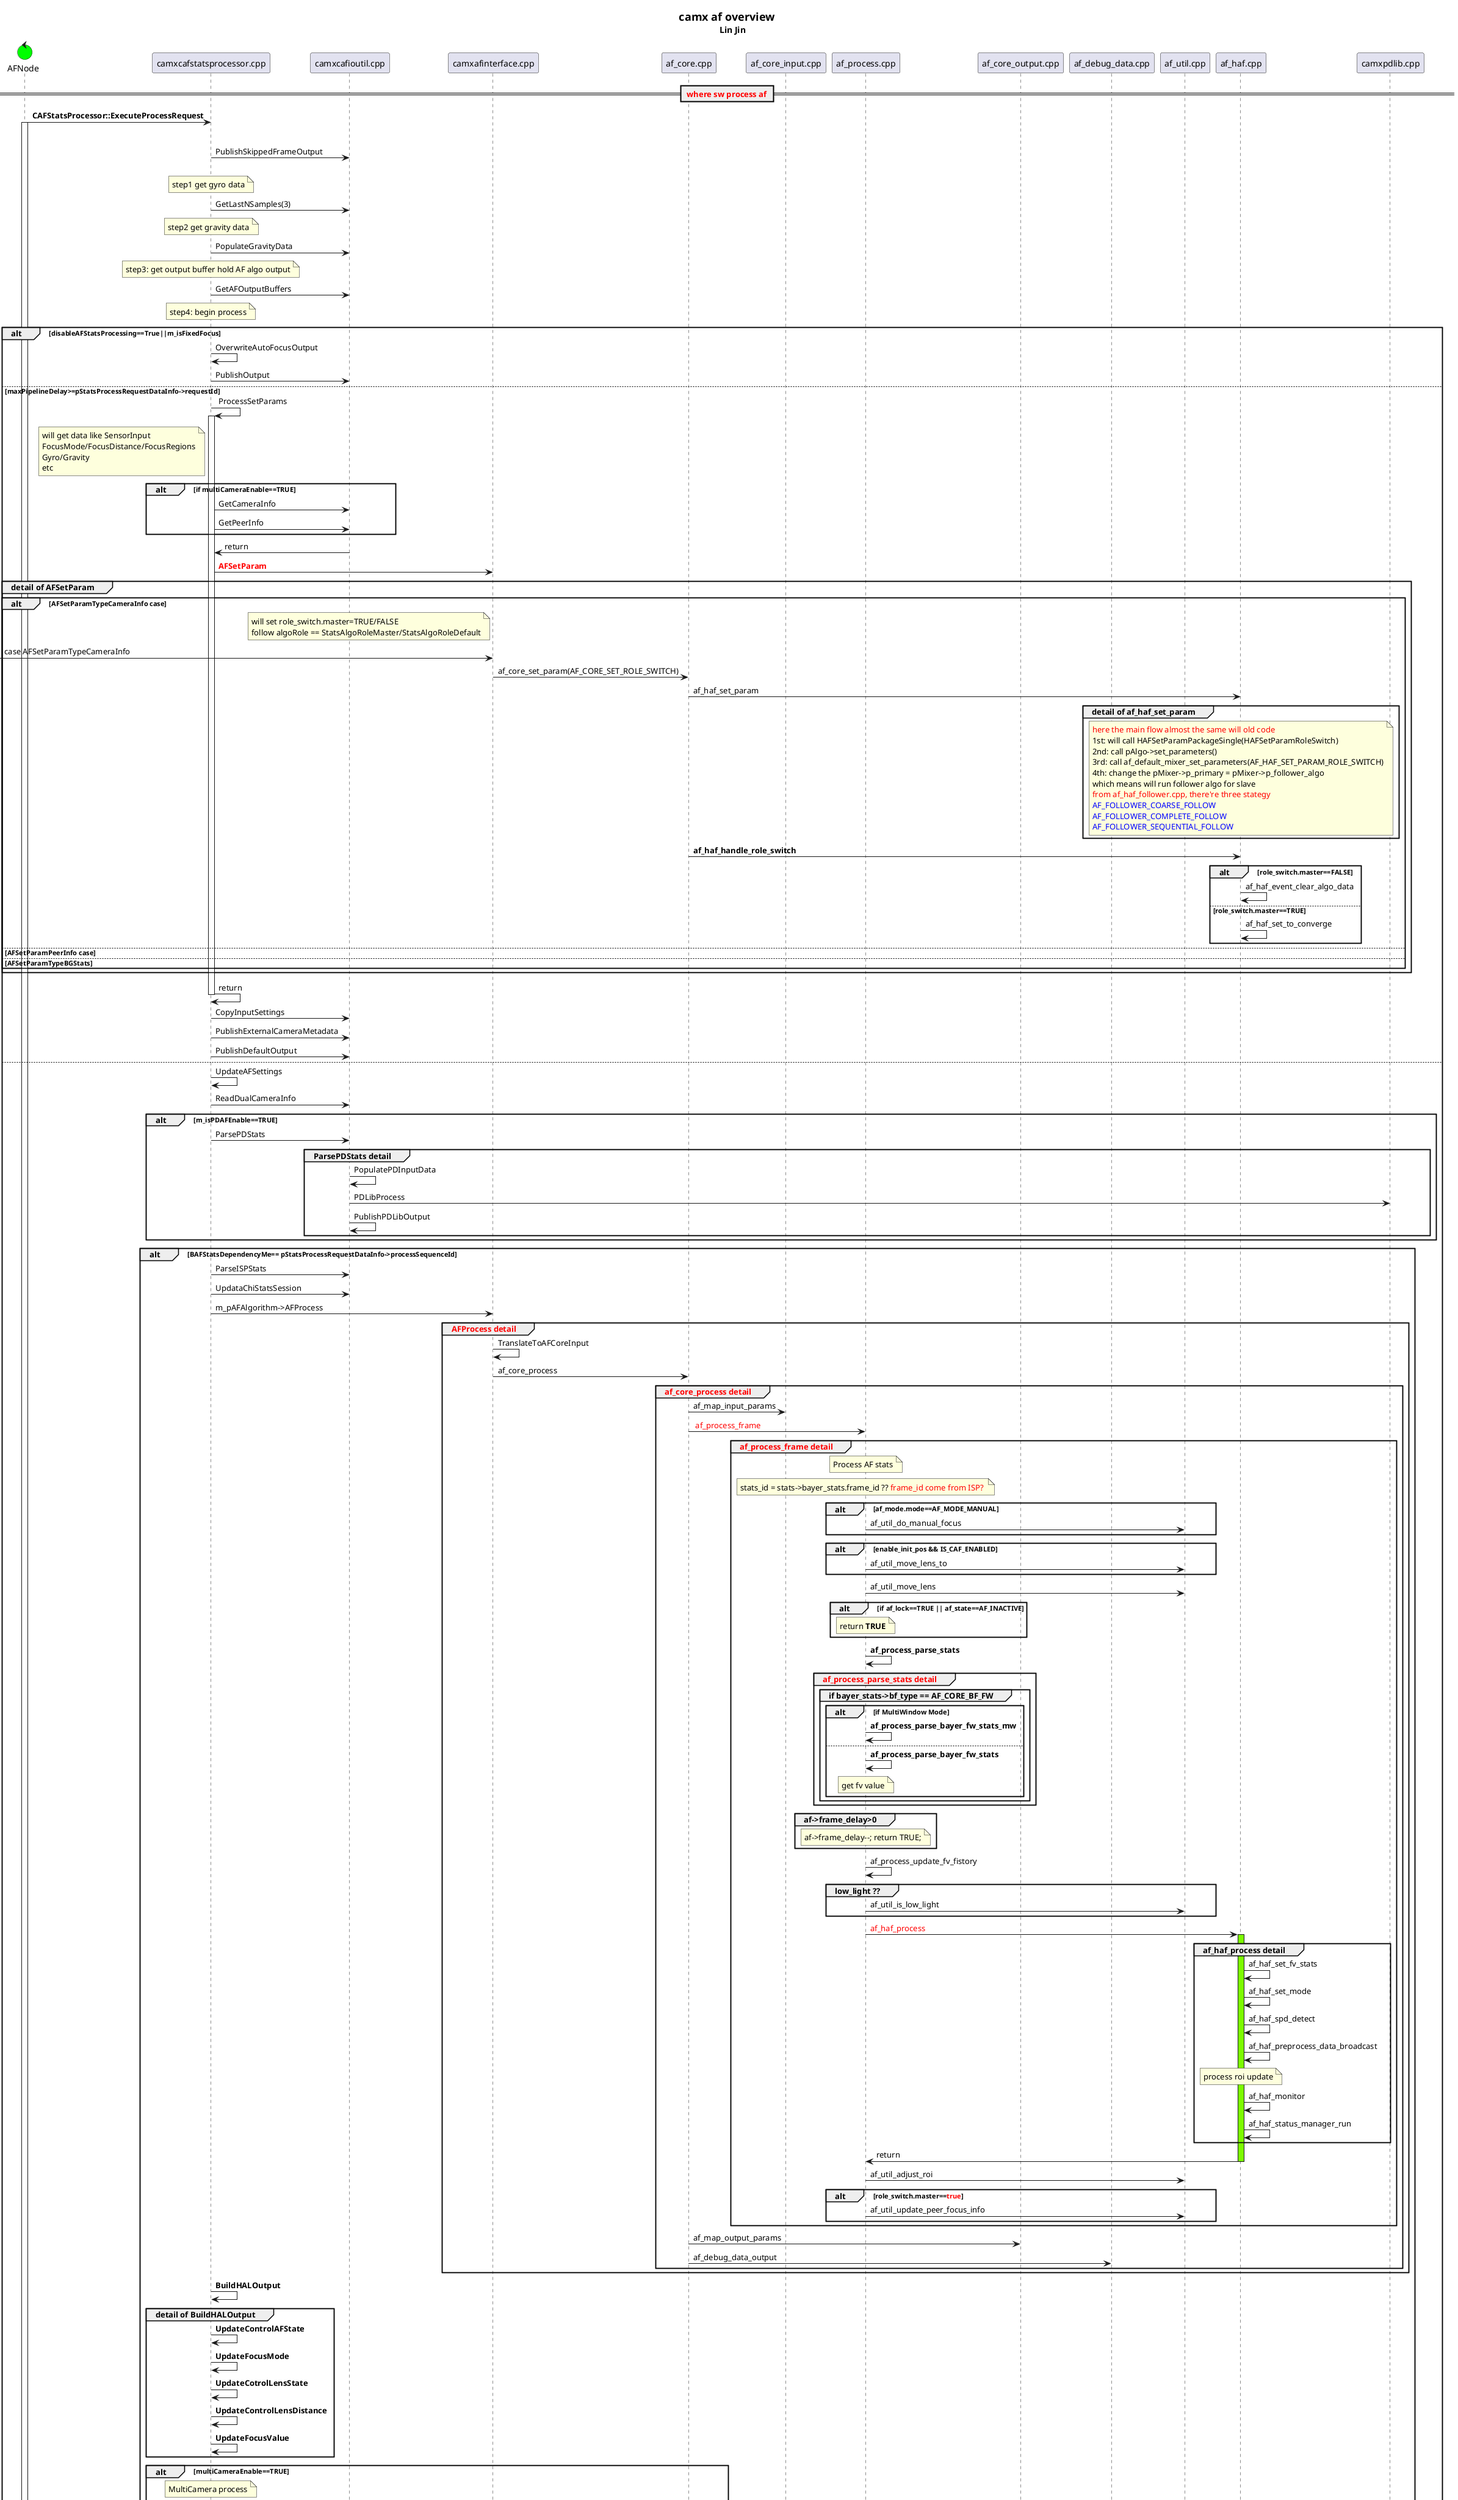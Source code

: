 @startuml
title <size:18>camx af overview</size>\n     Lin Jin
control AFNode #00ff00
participant camxcafstatsprocessor.cpp as camxcaf_statsp
participant camxcafioutil.cpp as camxcaf_ioutil
participant camxafinterface.cpp as camxaf_interf
participant af_core.cpp as af_core
participant af_core_input.cpp as af_core_input
participant af_process.cpp as af_process
participant af_core_output.cpp as af_core_output
participant af_debug_data.cpp as af_debug_data
participant af_util.cpp as af_util
participant af_haf.cpp as af_haf
participant camxpdlib.cpp as camxpdlib


== <color #ff0000> where sw process af </color>==
AFNode->camxcaf_statsp: **CAFStatsProcessor::ExecuteProcessRequest**
activate AFNode  
  alt skipProcessing=TRUE
    camxcaf_statsp->camxcaf_ioutil: PublishSkippedFrameOutput
  else skipProcessing=FALSE
    note over camxcaf_statsp: step1 get gyro data
    camxcaf_statsp->camxcaf_ioutil: GetLastNSamples(3)
  
    note over camxcaf_statsp: step2 get gravity data
    camxcaf_statsp->camxcaf_ioutil: PopulateGravityData
  
    note over camxcaf_statsp: step3: get output buffer hold AF algo output
    camxcaf_statsp->camxcaf_ioutil: GetAFOutputBuffers
  
    note over camxcaf_statsp: step4: begin process
    alt disableAFStatsProcessing==True||m_isFixedFocus
      camxcaf_statsp->camxcaf_statsp: OverwriteAutoFocusOutput
      camxcaf_statsp->camxcaf_ioutil: PublishOutput
    else maxPipelineDelay>=pStatsProcessRequestDataInfo->requestId
      camxcaf_statsp->camxcaf_statsp: ProcessSetParams
      activate camxcaf_statsp
        note left camxcaf_statsp
          will get data like SensorInput
          FocusMode/FocusDistance/FocusRegions
          Gyro/Gravity
          etc
        end note
        alt if multiCameraEnable==TRUE
          camxcaf_statsp->camxcaf_ioutil: GetCameraInfo
          camxcaf_statsp->camxcaf_ioutil: GetPeerInfo
        end
        camxcaf_ioutil->camxcaf_statsp:return
        camxcaf_statsp->camxaf_interf: <color:red><b>AFSetParam</b></color>
        group detail of AFSetParam
          alt **AFSetParamTypeCameraInfo case**
            note left camxaf_interf
              will set role_switch.master=TRUE/FALSE
              follow algoRole == StatsAlgoRoleMaster/StatsAlgoRoleDefault
            end note
            [->camxaf_interf: case AFSetParamTypeCameraInfo
            camxaf_interf->af_core: af_core_set_param(AF_CORE_SET_ROLE_SWITCH)
            af_core->af_haf: af_haf_set_param
            group detail of af_haf_set_param
              note over af_haf
                <color:red>here the main flow almost the same will old code</color>
                1st: will call HAFSetParamPackageSingle(HAFSetParamRoleSwitch)
                2nd: call pAlgo->set_parameters()
                3rd: call af_default_mixer_set_parameters(AF_HAF_SET_PARAM_ROLE_SWITCH)
                4th: change the pMixer->p_primary = pMixer->p_follower_algo
                which means will run follower algo for slave
                <color:red>from af_haf_follower.cpp, there're three stategy</color>
                <color:blue>AF_FOLLOWER_COARSE_FOLLOW</color>
                <color:blue>AF_FOLLOWER_COMPLETE_FOLLOW</color>
                <color:blue>AF_FOLLOWER_SEQUENTIAL_FOLLOW</color>
              end note
            end
            af_core->af_haf: **af_haf_handle_role_switch**
            alt role_switch.master==FALSE
              af_haf->af_haf: af_haf_event_clear_algo_data
            else role_switch.master==TRUE
              af_haf->af_haf: af_haf_set_to_converge
            end
  
          else **AFSetParamPeerInfo case**
          else **AFSetParamTypeBGStats**
          end
        end
        camxcaf_statsp->camxcaf_statsp: return
      deactivate camxcaf_statsp
      camxcaf_statsp->camxcaf_ioutil: CopyInputSettings
      camxcaf_statsp->camxcaf_ioutil: PublishExternalCameraMetadata
      camxcaf_statsp->camxcaf_ioutil: PublishDefaultOutput
    else
      camxcaf_statsp->camxcaf_statsp: UpdateAFSettings
      camxcaf_statsp->camxcaf_ioutil: ReadDualCameraInfo
      alt m_isPDAFEnable==TRUE
        camxcaf_statsp->camxcaf_ioutil: ParsePDStats
        group **ParsePDStats detail**
          camxcaf_ioutil->camxcaf_ioutil: PopulatePDInputData
          camxcaf_ioutil->camxpdlib: PDLibProcess
          camxcaf_ioutil->camxcaf_ioutil: PublishPDLibOutput
        end
      end
      alt BAFStatsDependencyMe== pStatsProcessRequestDataInfo->processSequenceId
        camxcaf_statsp->camxcaf_ioutil: ParseISPStats
        camxcaf_statsp->camxcaf_ioutil: UpdataChiStatsSession
        camxcaf_statsp->camxaf_interf: m_pAFAlgorithm->AFProcess
  
        group <color #ff0000>AFProcess detail</color>
          camxaf_interf->camxaf_interf: TranslateToAFCoreInput
          camxaf_interf->af_core: af_core_process
  
          group <color #ff0000>af_core_process detail</color>
            af_core->af_core_input: af_map_input_params
            af_core->af_process: <color #ff0000> af_process_frame </color>
  
              group <color #ff0000>af_process_frame detail</color>
                note over af_process: Process AF stats
                note over af_process: stats_id = stats->bayer_stats.frame_id ?? <color #ff0000>frame_id come from ISP? </color>
  
                alt **af_mode.mode==AF_MODE_MANUAL**
                  af_process->af_util: af_util_do_manual_focus
                end
  
                alt **enable_init_pos && IS_CAF_ENABLED**
                 af_process->af_util: af_util_move_lens_to
                end
  
                af_process->af_util: af_util_move_lens
  
                alt **if af_lock==TRUE || af_state==AF_INACTIVE**
                  note over af_process: return **TRUE**
                end
  
                af_process->af_process: **af_process_parse_stats**
                group <color #ff0000>af_process_parse_stats detail</color>
                  group **if bayer_stats->bf_type == AF_CORE_BF_FW**
                      alt if MultiWindow Mode
                          af_process->af_process: **af_process_parse_bayer_fw_stats_mw**
                      else
                          af_process->af_process: **af_process_parse_bayer_fw_stats**
                          note over af_process: get fv value
                      end
                  end
                end
  
                group af->frame_delay>0
                  note over af_process: af->frame_delay--; return TRUE;
                end
  
                af_process->af_process: af_process_update_fv_fistory
                
                group low_light ??
                af_process->af_util: af_util_is_low_light
                end
  
                af_process->af_haf: <color #ff0000>af_haf_process</color>
                activate af_haf #LawnGreen
                  group af_haf_process detail
                    af_haf->af_haf: af_haf_set_fv_stats
                    af_haf->af_haf: af_haf_set_mode
                    af_haf->af_haf: af_haf_spd_detect
                    af_haf->af_haf: af_haf_preprocess_data_broadcast
                    note over af_haf: process roi update
                    af_haf->af_haf: af_haf_monitor
                    af_haf->af_haf: af_haf_status_manager_run
                  end
                af_haf->af_process: return
                deactivate af_haf

                af_process->af_util: af_util_adjust_roi
                alt role_switch.master==<color:red>**true**</color>
                  af_process->af_util: af_util_update_peer_focus_info
                end
  
              end
  
            af_core->af_core_output: af_map_output_params
            af_core->af_debug_data: af_debug_data_output
          end
  
        end
  
        camxcaf_statsp->camxcaf_statsp: **BuildHALOutput**
        group detail of BuildHALOutput
        camxcaf_statsp->camxcaf_statsp: **UpdateControlAFState**
        camxcaf_statsp->camxcaf_statsp: **UpdateFocusMode**
        camxcaf_statsp->camxcaf_statsp: **UpdateCotrolLensState**
        camxcaf_statsp->camxcaf_statsp: **UpdateControlLensDistance**
        camxcaf_statsp->camxcaf_statsp: **UpdateFocusValue**
        end
  
        alt multiCameraEnable==TRUE
          note over camxcaf_statsp: MultiCamera process
          camxcaf_statsp->camxcaf_statsp: **ProcessUpdatePeerFocusInfo**
          activate camxcaf_statsp
  
          camxcaf_statsp->camxaf_interf: AFGetParam
  
              alt case AFGetParamInfoForPeer
                  camxaf_interf->af_core: af_core_get_param
              end
              af_core->camxaf_interf: return
              camxaf_interf->camxcaf_statsp: return
          camxcaf_statsp->camxcaf_ioutil: CAFIOUtil::PublishPeerFocusInfo
          camxcaf_ioutil->camxcaf_statsp: return **CamxResultSuccess**
          camxcaf_statsp->camxcaf_statsp: return
          deactivate camxcaf_statsp
  
        end
  
        camxcaf_statsp->camxcaf_ioutil: PublishOutput
        activate camxcaf_ioutil
          camxcaf_ioutil->camxcaf_ioutil: PublishFrameControl
          camxcaf_ioutil->camxcaf_ioutil: PublishStatsControl
          camxcaf_ioutil->camxcaf_ioutil: PublishFrameInfo
          camxcaf_ioutil->camxcaf_ioutil: PublishExternalCameraMetadata
          activate camxcaf_ioutil
            camxcaf_ioutil->camxcaf_ioutil: **PublishHALMetadata**
            camxcaf_ioutil->camxcaf_ioutil: **PublishVendorTagMetadata**
            note over camxcaf_ioutil: **seperate HAL and Vendor data**
          deactivate camxcaf_ioutil
          camxcaf_ioutil->camxcaf_ioutil: PublishPropertyDebugData
          camxcaf_ioutil->camxcaf_statsp: return
        deactivate camxcaf_ioutil


      end

  camxcaf_statsp->AFNode: return
deactivate AFNode

AFNode->AFNode: NotifyJobProcessRequestDone
activate AFNode
AFNode->AFNode: ProcessMetadataDone
note right AFNode
  ProcessMetaDataDone means the metadata for
  this requestId has been completely handled
end note
AFNode->AFNode: ProcessRequestIdDone
note right AFNode
  ProcessRequestIdDone means the requestId
  has been completely handled ( all output
  data generated )
end note
AFNode->AFNode: return
deactivate AFNode

end
@enduml
